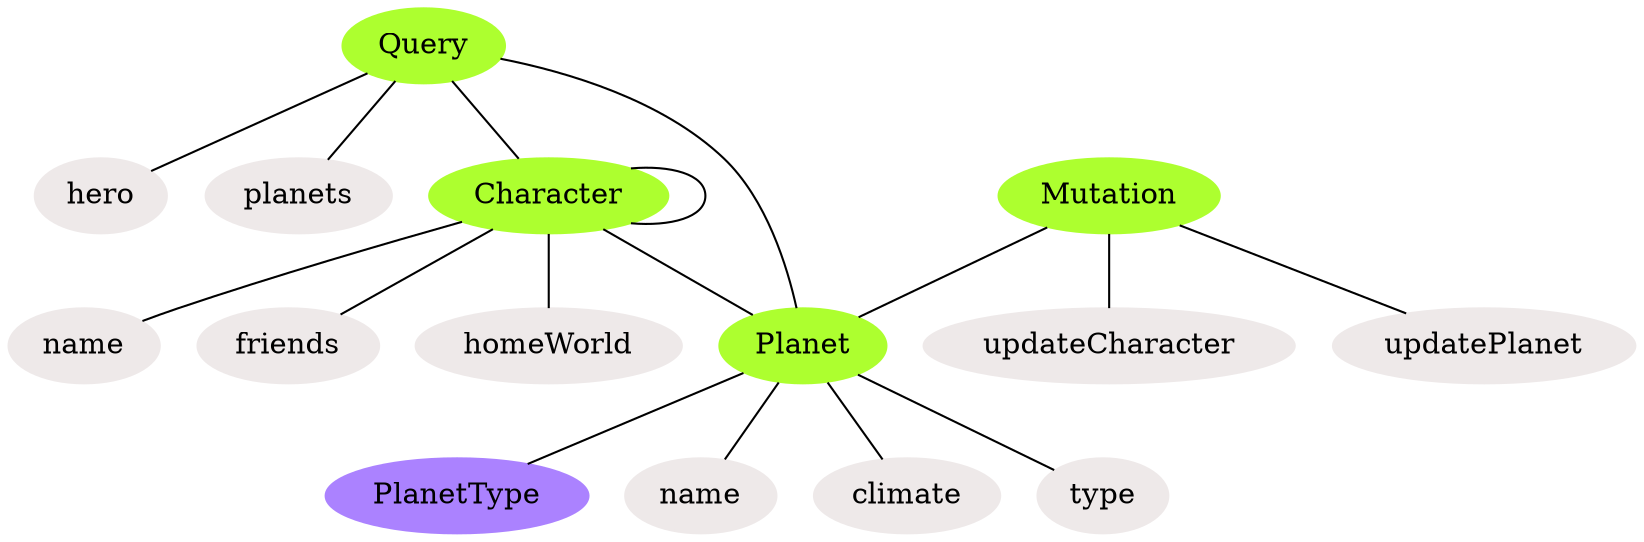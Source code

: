 graph {
    # type: Query
    Query_158033020[color=greenyellow, style=filled, label="Query"];
    hero_849443759[color=snow2, style=filled, label="hero"];
    planets_563031252[color=snow2, style=filled, label="planets"];
    Query_158033020 -- hero_849443759;
    Query_158033020 -- planets_563031252;

    # type: Character
    Character_963228187[color=greenyellow, style=filled, label="Character"];
    name_507838526[color=snow2, style=filled, label="name"];
    friends_535978454[color=snow2, style=filled, label="friends"];
    homeWorld_1222655199[color=snow2, style=filled, label="homeWorld"];
    Character_963228187 -- name_507838526;
    Character_963228187 -- friends_535978454;
    Character_963228187 -- homeWorld_1222655199;

    # enum: PlanetType
    PlanetType_786543134[color=mediumpurple1, style=filled, label="PlanetType"];

    # type: Mutation
    Mutation_693856677[color=greenyellow, style=filled, label="Mutation"];
    updateCharacter_2104829072[color=snow2, style=filled, label="updateCharacter"];
    updatePlanet_689879595[color=snow2, style=filled, label="updatePlanet"];
    Mutation_693856677 -- updateCharacter_2104829072;
    Mutation_693856677 -- updatePlanet_689879595;

    # type: Planet
    Planet_2138320748[color=greenyellow, style=filled, label="Planet"];
    name_1718997747[color=snow2, style=filled, label="name"];
    climate_762104039[color=snow2, style=filled, label="climate"];
    type_1235389826[color=snow2, style=filled, label="type"];
    Planet_2138320748 -- name_1718997747;
    Planet_2138320748 -- climate_762104039;
    Planet_2138320748 -- type_1235389826;


    # Connections between types
    Query_158033020 -- Character_963228187;
    Query_158033020 -- Planet_2138320748;
    Character_963228187 -- Character_963228187;
    Character_963228187 -- Planet_2138320748;
    Mutation_693856677 -- Planet_2138320748;
    Planet_2138320748 -- PlanetType_786543134;
}
